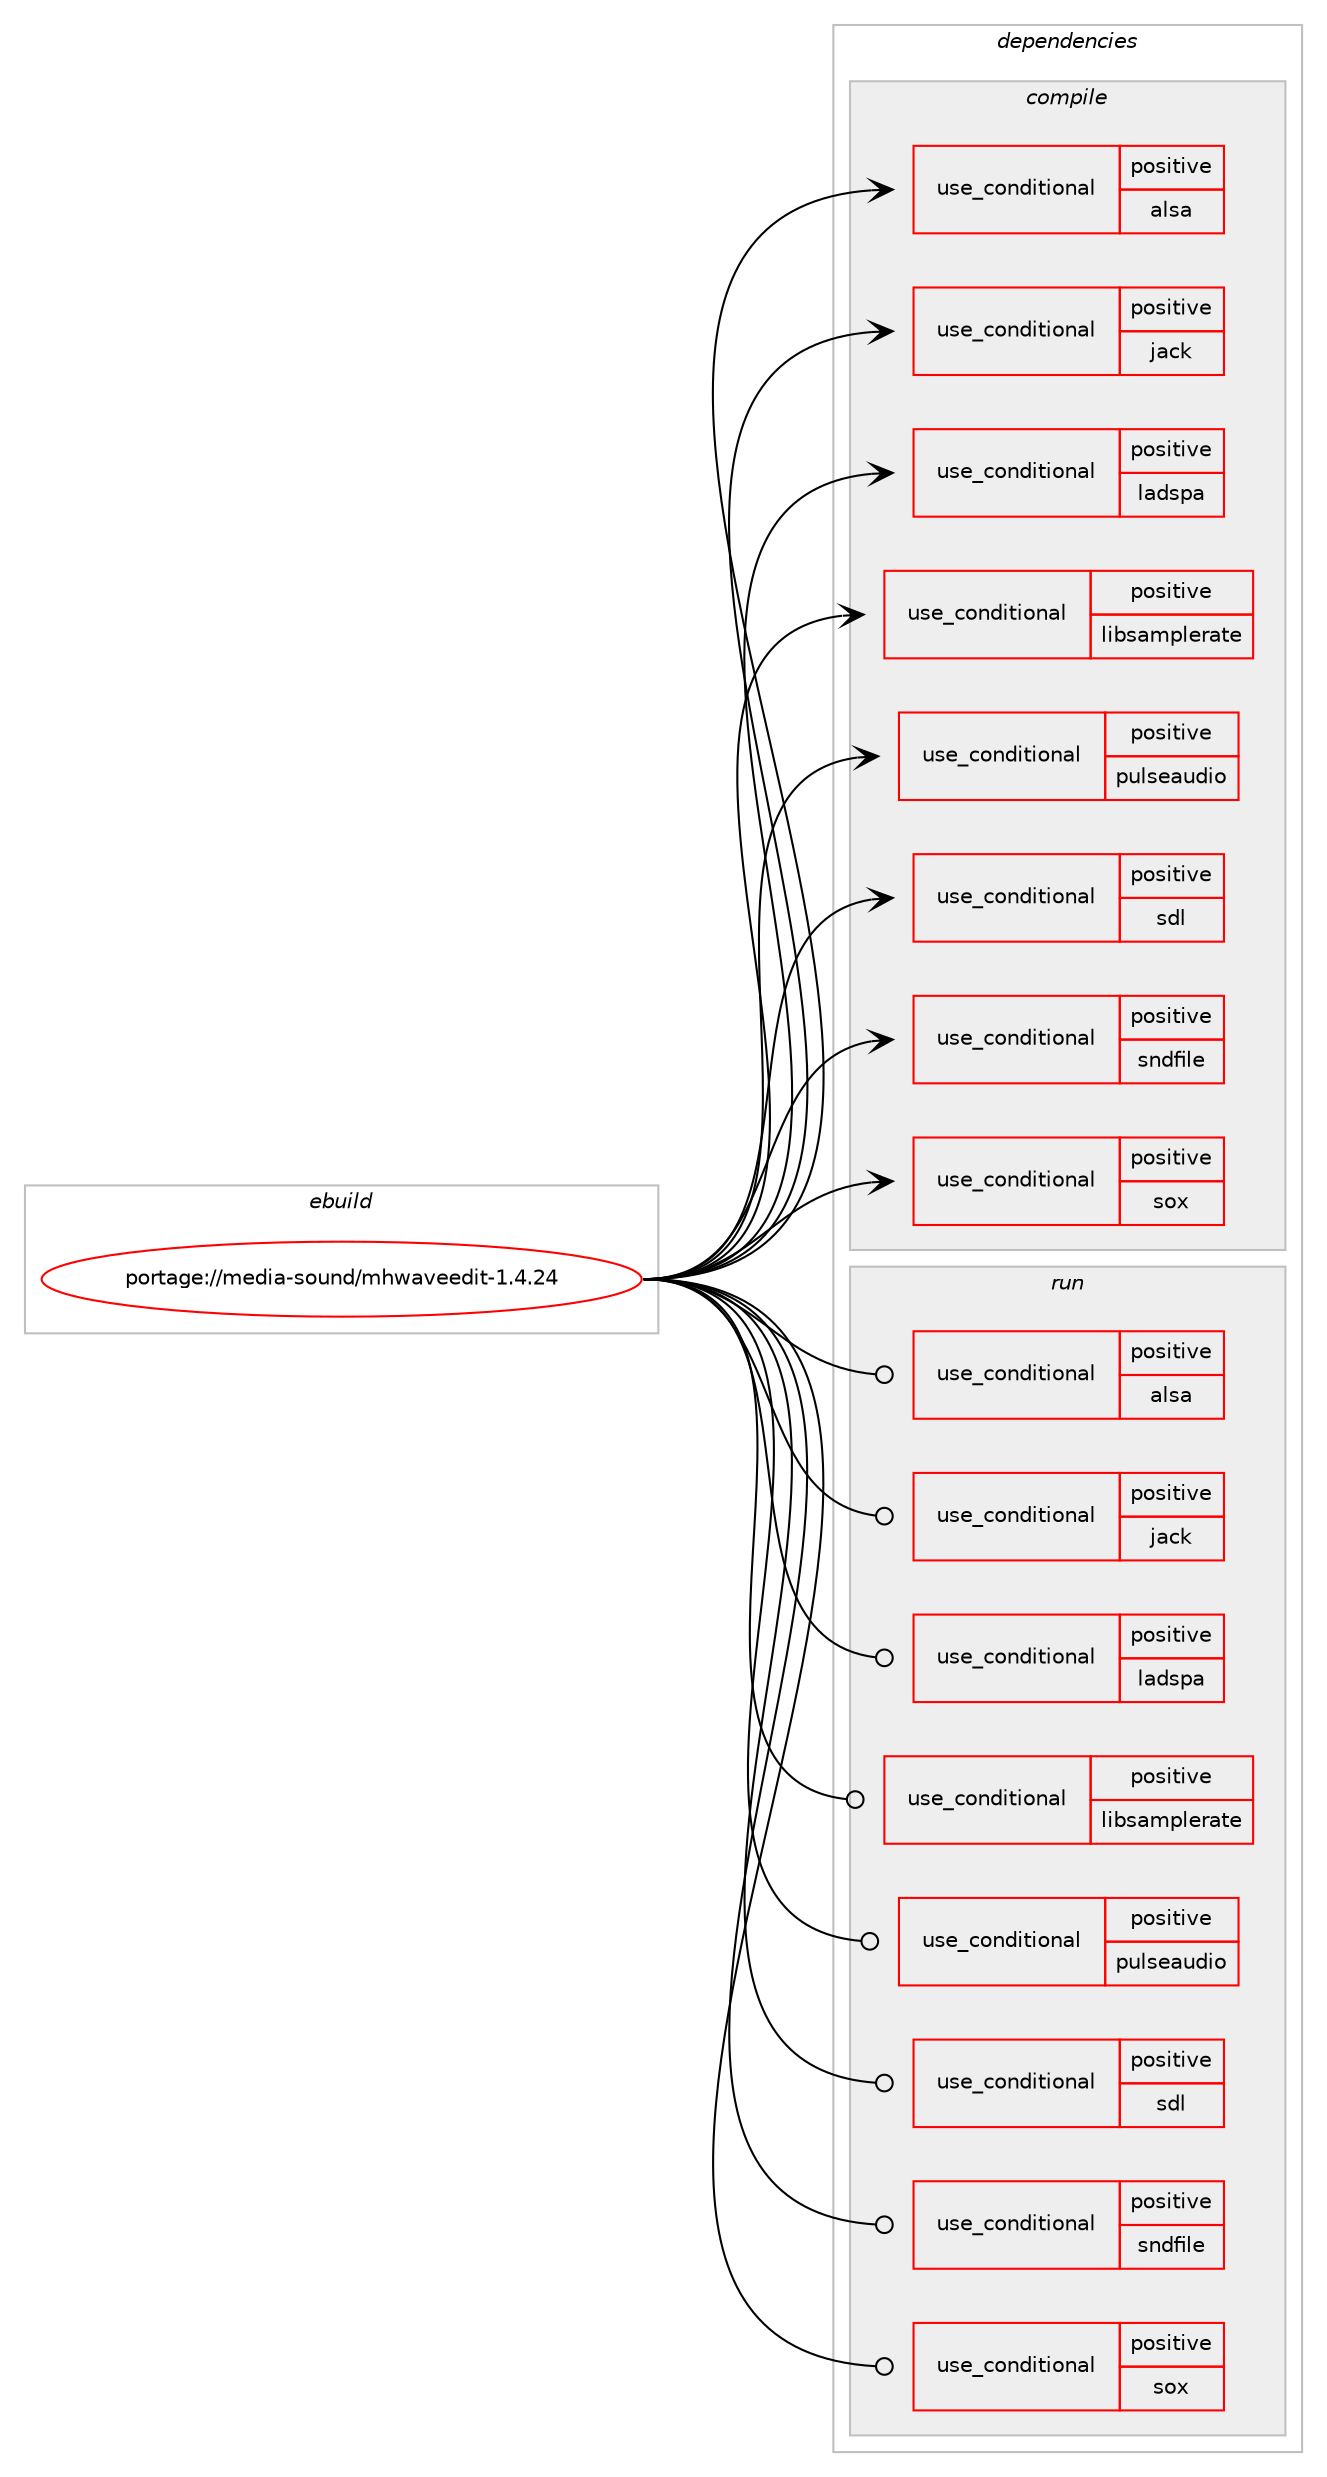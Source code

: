 digraph prolog {

# *************
# Graph options
# *************

newrank=true;
concentrate=true;
compound=true;
graph [rankdir=LR,fontname=Helvetica,fontsize=10,ranksep=1.5];#, ranksep=2.5, nodesep=0.2];
edge  [arrowhead=vee];
node  [fontname=Helvetica,fontsize=10];

# **********
# The ebuild
# **********

subgraph cluster_leftcol {
color=gray;
rank=same;
label=<<i>ebuild</i>>;
id [label="portage://media-sound/mhwaveedit-1.4.24", color=red, width=4, href="../media-sound/mhwaveedit-1.4.24.svg"];
}

# ****************
# The dependencies
# ****************

subgraph cluster_midcol {
color=gray;
label=<<i>dependencies</i>>;
subgraph cluster_compile {
fillcolor="#eeeeee";
style=filled;
label=<<i>compile</i>>;
subgraph cond78407 {
dependency163818 [label=<<TABLE BORDER="0" CELLBORDER="1" CELLSPACING="0" CELLPADDING="4"><TR><TD ROWSPAN="3" CELLPADDING="10">use_conditional</TD></TR><TR><TD>positive</TD></TR><TR><TD>alsa</TD></TR></TABLE>>, shape=none, color=red];
# *** BEGIN UNKNOWN DEPENDENCY TYPE (TODO) ***
# dependency163818 -> package_dependency(portage://media-sound/mhwaveedit-1.4.24,install,no,media-libs,alsa-lib,none,[,,],any_same_slot,[])
# *** END UNKNOWN DEPENDENCY TYPE (TODO) ***

}
id:e -> dependency163818:w [weight=20,style="solid",arrowhead="vee"];
subgraph cond78408 {
dependency163819 [label=<<TABLE BORDER="0" CELLBORDER="1" CELLSPACING="0" CELLPADDING="4"><TR><TD ROWSPAN="3" CELLPADDING="10">use_conditional</TD></TR><TR><TD>positive</TD></TR><TR><TD>jack</TD></TR></TABLE>>, shape=none, color=red];
# *** BEGIN UNKNOWN DEPENDENCY TYPE (TODO) ***
# dependency163819 -> package_dependency(portage://media-sound/mhwaveedit-1.4.24,install,no,virtual,jack,none,[,,],[],[])
# *** END UNKNOWN DEPENDENCY TYPE (TODO) ***

}
id:e -> dependency163819:w [weight=20,style="solid",arrowhead="vee"];
subgraph cond78409 {
dependency163820 [label=<<TABLE BORDER="0" CELLBORDER="1" CELLSPACING="0" CELLPADDING="4"><TR><TD ROWSPAN="3" CELLPADDING="10">use_conditional</TD></TR><TR><TD>positive</TD></TR><TR><TD>ladspa</TD></TR></TABLE>>, shape=none, color=red];
# *** BEGIN UNKNOWN DEPENDENCY TYPE (TODO) ***
# dependency163820 -> package_dependency(portage://media-sound/mhwaveedit-1.4.24,install,no,media-libs,ladspa-sdk,none,[,,],[],[])
# *** END UNKNOWN DEPENDENCY TYPE (TODO) ***

}
id:e -> dependency163820:w [weight=20,style="solid",arrowhead="vee"];
subgraph cond78410 {
dependency163821 [label=<<TABLE BORDER="0" CELLBORDER="1" CELLSPACING="0" CELLPADDING="4"><TR><TD ROWSPAN="3" CELLPADDING="10">use_conditional</TD></TR><TR><TD>positive</TD></TR><TR><TD>libsamplerate</TD></TR></TABLE>>, shape=none, color=red];
# *** BEGIN UNKNOWN DEPENDENCY TYPE (TODO) ***
# dependency163821 -> package_dependency(portage://media-sound/mhwaveedit-1.4.24,install,no,media-libs,libsamplerate,none,[,,],any_same_slot,[])
# *** END UNKNOWN DEPENDENCY TYPE (TODO) ***

}
id:e -> dependency163821:w [weight=20,style="solid",arrowhead="vee"];
subgraph cond78411 {
dependency163822 [label=<<TABLE BORDER="0" CELLBORDER="1" CELLSPACING="0" CELLPADDING="4"><TR><TD ROWSPAN="3" CELLPADDING="10">use_conditional</TD></TR><TR><TD>positive</TD></TR><TR><TD>pulseaudio</TD></TR></TABLE>>, shape=none, color=red];
# *** BEGIN UNKNOWN DEPENDENCY TYPE (TODO) ***
# dependency163822 -> package_dependency(portage://media-sound/mhwaveedit-1.4.24,install,no,media-sound,pulseaudio,none,[,,],[],[])
# *** END UNKNOWN DEPENDENCY TYPE (TODO) ***

}
id:e -> dependency163822:w [weight=20,style="solid",arrowhead="vee"];
subgraph cond78412 {
dependency163823 [label=<<TABLE BORDER="0" CELLBORDER="1" CELLSPACING="0" CELLPADDING="4"><TR><TD ROWSPAN="3" CELLPADDING="10">use_conditional</TD></TR><TR><TD>positive</TD></TR><TR><TD>sdl</TD></TR></TABLE>>, shape=none, color=red];
# *** BEGIN UNKNOWN DEPENDENCY TYPE (TODO) ***
# dependency163823 -> package_dependency(portage://media-sound/mhwaveedit-1.4.24,install,no,media-libs,libsdl,none,[,,],any_same_slot,[])
# *** END UNKNOWN DEPENDENCY TYPE (TODO) ***

}
id:e -> dependency163823:w [weight=20,style="solid",arrowhead="vee"];
subgraph cond78413 {
dependency163824 [label=<<TABLE BORDER="0" CELLBORDER="1" CELLSPACING="0" CELLPADDING="4"><TR><TD ROWSPAN="3" CELLPADDING="10">use_conditional</TD></TR><TR><TD>positive</TD></TR><TR><TD>sndfile</TD></TR></TABLE>>, shape=none, color=red];
# *** BEGIN UNKNOWN DEPENDENCY TYPE (TODO) ***
# dependency163824 -> package_dependency(portage://media-sound/mhwaveedit-1.4.24,install,no,media-libs,libsndfile,none,[,,],any_same_slot,[])
# *** END UNKNOWN DEPENDENCY TYPE (TODO) ***

}
id:e -> dependency163824:w [weight=20,style="solid",arrowhead="vee"];
subgraph cond78414 {
dependency163825 [label=<<TABLE BORDER="0" CELLBORDER="1" CELLSPACING="0" CELLPADDING="4"><TR><TD ROWSPAN="3" CELLPADDING="10">use_conditional</TD></TR><TR><TD>positive</TD></TR><TR><TD>sox</TD></TR></TABLE>>, shape=none, color=red];
# *** BEGIN UNKNOWN DEPENDENCY TYPE (TODO) ***
# dependency163825 -> package_dependency(portage://media-sound/mhwaveedit-1.4.24,install,no,media-sound,sox,none,[,,],any_same_slot,[])
# *** END UNKNOWN DEPENDENCY TYPE (TODO) ***

}
id:e -> dependency163825:w [weight=20,style="solid",arrowhead="vee"];
# *** BEGIN UNKNOWN DEPENDENCY TYPE (TODO) ***
# id -> package_dependency(portage://media-sound/mhwaveedit-1.4.24,install,no,dev-util,desktop-file-utils,none,[,,],[],[])
# *** END UNKNOWN DEPENDENCY TYPE (TODO) ***

# *** BEGIN UNKNOWN DEPENDENCY TYPE (TODO) ***
# id -> package_dependency(portage://media-sound/mhwaveedit-1.4.24,install,no,x11-libs,gtk+,none,[,,],[slot(2)],[])
# *** END UNKNOWN DEPENDENCY TYPE (TODO) ***

# *** BEGIN UNKNOWN DEPENDENCY TYPE (TODO) ***
# id -> package_dependency(portage://media-sound/mhwaveedit-1.4.24,install,no,x11-libs,pango,none,[,,],[],[])
# *** END UNKNOWN DEPENDENCY TYPE (TODO) ***

# *** BEGIN UNKNOWN DEPENDENCY TYPE (TODO) ***
# id -> package_dependency(portage://media-sound/mhwaveedit-1.4.24,install,no,x11-misc,shared-mime-info,none,[,,],[],[])
# *** END UNKNOWN DEPENDENCY TYPE (TODO) ***

}
subgraph cluster_compileandrun {
fillcolor="#eeeeee";
style=filled;
label=<<i>compile and run</i>>;
}
subgraph cluster_run {
fillcolor="#eeeeee";
style=filled;
label=<<i>run</i>>;
subgraph cond78415 {
dependency163826 [label=<<TABLE BORDER="0" CELLBORDER="1" CELLSPACING="0" CELLPADDING="4"><TR><TD ROWSPAN="3" CELLPADDING="10">use_conditional</TD></TR><TR><TD>positive</TD></TR><TR><TD>alsa</TD></TR></TABLE>>, shape=none, color=red];
# *** BEGIN UNKNOWN DEPENDENCY TYPE (TODO) ***
# dependency163826 -> package_dependency(portage://media-sound/mhwaveedit-1.4.24,run,no,media-libs,alsa-lib,none,[,,],any_same_slot,[])
# *** END UNKNOWN DEPENDENCY TYPE (TODO) ***

}
id:e -> dependency163826:w [weight=20,style="solid",arrowhead="odot"];
subgraph cond78416 {
dependency163827 [label=<<TABLE BORDER="0" CELLBORDER="1" CELLSPACING="0" CELLPADDING="4"><TR><TD ROWSPAN="3" CELLPADDING="10">use_conditional</TD></TR><TR><TD>positive</TD></TR><TR><TD>jack</TD></TR></TABLE>>, shape=none, color=red];
# *** BEGIN UNKNOWN DEPENDENCY TYPE (TODO) ***
# dependency163827 -> package_dependency(portage://media-sound/mhwaveedit-1.4.24,run,no,virtual,jack,none,[,,],[],[])
# *** END UNKNOWN DEPENDENCY TYPE (TODO) ***

}
id:e -> dependency163827:w [weight=20,style="solid",arrowhead="odot"];
subgraph cond78417 {
dependency163828 [label=<<TABLE BORDER="0" CELLBORDER="1" CELLSPACING="0" CELLPADDING="4"><TR><TD ROWSPAN="3" CELLPADDING="10">use_conditional</TD></TR><TR><TD>positive</TD></TR><TR><TD>ladspa</TD></TR></TABLE>>, shape=none, color=red];
# *** BEGIN UNKNOWN DEPENDENCY TYPE (TODO) ***
# dependency163828 -> package_dependency(portage://media-sound/mhwaveedit-1.4.24,run,no,media-libs,ladspa-sdk,none,[,,],[],[])
# *** END UNKNOWN DEPENDENCY TYPE (TODO) ***

}
id:e -> dependency163828:w [weight=20,style="solid",arrowhead="odot"];
subgraph cond78418 {
dependency163829 [label=<<TABLE BORDER="0" CELLBORDER="1" CELLSPACING="0" CELLPADDING="4"><TR><TD ROWSPAN="3" CELLPADDING="10">use_conditional</TD></TR><TR><TD>positive</TD></TR><TR><TD>libsamplerate</TD></TR></TABLE>>, shape=none, color=red];
# *** BEGIN UNKNOWN DEPENDENCY TYPE (TODO) ***
# dependency163829 -> package_dependency(portage://media-sound/mhwaveedit-1.4.24,run,no,media-libs,libsamplerate,none,[,,],any_same_slot,[])
# *** END UNKNOWN DEPENDENCY TYPE (TODO) ***

}
id:e -> dependency163829:w [weight=20,style="solid",arrowhead="odot"];
subgraph cond78419 {
dependency163830 [label=<<TABLE BORDER="0" CELLBORDER="1" CELLSPACING="0" CELLPADDING="4"><TR><TD ROWSPAN="3" CELLPADDING="10">use_conditional</TD></TR><TR><TD>positive</TD></TR><TR><TD>pulseaudio</TD></TR></TABLE>>, shape=none, color=red];
# *** BEGIN UNKNOWN DEPENDENCY TYPE (TODO) ***
# dependency163830 -> package_dependency(portage://media-sound/mhwaveedit-1.4.24,run,no,media-sound,pulseaudio,none,[,,],[],[])
# *** END UNKNOWN DEPENDENCY TYPE (TODO) ***

}
id:e -> dependency163830:w [weight=20,style="solid",arrowhead="odot"];
subgraph cond78420 {
dependency163831 [label=<<TABLE BORDER="0" CELLBORDER="1" CELLSPACING="0" CELLPADDING="4"><TR><TD ROWSPAN="3" CELLPADDING="10">use_conditional</TD></TR><TR><TD>positive</TD></TR><TR><TD>sdl</TD></TR></TABLE>>, shape=none, color=red];
# *** BEGIN UNKNOWN DEPENDENCY TYPE (TODO) ***
# dependency163831 -> package_dependency(portage://media-sound/mhwaveedit-1.4.24,run,no,media-libs,libsdl,none,[,,],any_same_slot,[])
# *** END UNKNOWN DEPENDENCY TYPE (TODO) ***

}
id:e -> dependency163831:w [weight=20,style="solid",arrowhead="odot"];
subgraph cond78421 {
dependency163832 [label=<<TABLE BORDER="0" CELLBORDER="1" CELLSPACING="0" CELLPADDING="4"><TR><TD ROWSPAN="3" CELLPADDING="10">use_conditional</TD></TR><TR><TD>positive</TD></TR><TR><TD>sndfile</TD></TR></TABLE>>, shape=none, color=red];
# *** BEGIN UNKNOWN DEPENDENCY TYPE (TODO) ***
# dependency163832 -> package_dependency(portage://media-sound/mhwaveedit-1.4.24,run,no,media-libs,libsndfile,none,[,,],any_same_slot,[])
# *** END UNKNOWN DEPENDENCY TYPE (TODO) ***

}
id:e -> dependency163832:w [weight=20,style="solid",arrowhead="odot"];
subgraph cond78422 {
dependency163833 [label=<<TABLE BORDER="0" CELLBORDER="1" CELLSPACING="0" CELLPADDING="4"><TR><TD ROWSPAN="3" CELLPADDING="10">use_conditional</TD></TR><TR><TD>positive</TD></TR><TR><TD>sox</TD></TR></TABLE>>, shape=none, color=red];
# *** BEGIN UNKNOWN DEPENDENCY TYPE (TODO) ***
# dependency163833 -> package_dependency(portage://media-sound/mhwaveedit-1.4.24,run,no,media-sound,sox,none,[,,],any_same_slot,[])
# *** END UNKNOWN DEPENDENCY TYPE (TODO) ***

}
id:e -> dependency163833:w [weight=20,style="solid",arrowhead="odot"];
# *** BEGIN UNKNOWN DEPENDENCY TYPE (TODO) ***
# id -> package_dependency(portage://media-sound/mhwaveedit-1.4.24,run,no,x11-libs,gtk+,none,[,,],[slot(2)],[])
# *** END UNKNOWN DEPENDENCY TYPE (TODO) ***

# *** BEGIN UNKNOWN DEPENDENCY TYPE (TODO) ***
# id -> package_dependency(portage://media-sound/mhwaveedit-1.4.24,run,no,x11-libs,pango,none,[,,],[],[])
# *** END UNKNOWN DEPENDENCY TYPE (TODO) ***

}
}

# **************
# The candidates
# **************

subgraph cluster_choices {
rank=same;
color=gray;
label=<<i>candidates</i>>;

}

}
